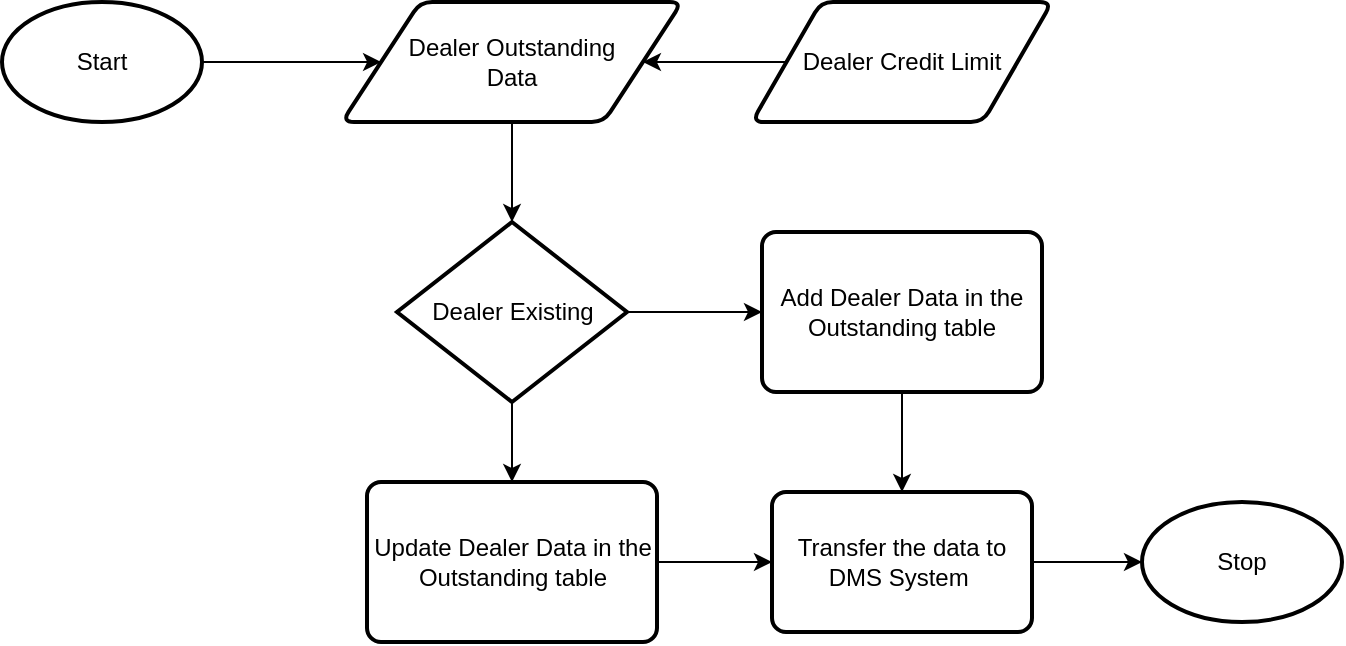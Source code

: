 <mxfile version="20.2.7" type="github">
  <diagram id="OeIVgRPOdDcChl_2pLRW" name="Page-1">
    <mxGraphModel dx="868" dy="393" grid="1" gridSize="10" guides="1" tooltips="1" connect="1" arrows="1" fold="1" page="1" pageScale="1" pageWidth="850" pageHeight="1100" math="0" shadow="0">
      <root>
        <mxCell id="0" />
        <mxCell id="1" parent="0" />
        <mxCell id="Fr9-sZ-vN5jVL0prdsmp-11" style="edgeStyle=orthogonalEdgeStyle;rounded=0;orthogonalLoop=1;jettySize=auto;html=1;" edge="1" parent="1" source="Fr9-sZ-vN5jVL0prdsmp-2" target="Fr9-sZ-vN5jVL0prdsmp-3">
          <mxGeometry relative="1" as="geometry" />
        </mxCell>
        <mxCell id="Fr9-sZ-vN5jVL0prdsmp-2" value="Start" style="strokeWidth=2;html=1;shape=mxgraph.flowchart.start_1;whiteSpace=wrap;" vertex="1" parent="1">
          <mxGeometry x="50" y="60" width="100" height="60" as="geometry" />
        </mxCell>
        <mxCell id="Fr9-sZ-vN5jVL0prdsmp-13" style="edgeStyle=orthogonalEdgeStyle;rounded=0;orthogonalLoop=1;jettySize=auto;html=1;" edge="1" parent="1" source="Fr9-sZ-vN5jVL0prdsmp-3" target="Fr9-sZ-vN5jVL0prdsmp-4">
          <mxGeometry relative="1" as="geometry" />
        </mxCell>
        <mxCell id="Fr9-sZ-vN5jVL0prdsmp-3" value="Dealer Outstanding &lt;br&gt;Data" style="shape=parallelogram;html=1;strokeWidth=2;perimeter=parallelogramPerimeter;whiteSpace=wrap;rounded=1;arcSize=12;size=0.23;" vertex="1" parent="1">
          <mxGeometry x="220" y="60" width="170" height="60" as="geometry" />
        </mxCell>
        <mxCell id="Fr9-sZ-vN5jVL0prdsmp-14" value="" style="edgeStyle=orthogonalEdgeStyle;rounded=0;orthogonalLoop=1;jettySize=auto;html=1;" edge="1" parent="1" source="Fr9-sZ-vN5jVL0prdsmp-4" target="Fr9-sZ-vN5jVL0prdsmp-7">
          <mxGeometry relative="1" as="geometry" />
        </mxCell>
        <mxCell id="Fr9-sZ-vN5jVL0prdsmp-15" value="" style="edgeStyle=orthogonalEdgeStyle;rounded=0;orthogonalLoop=1;jettySize=auto;html=1;" edge="1" parent="1" source="Fr9-sZ-vN5jVL0prdsmp-4" target="Fr9-sZ-vN5jVL0prdsmp-5">
          <mxGeometry relative="1" as="geometry" />
        </mxCell>
        <mxCell id="Fr9-sZ-vN5jVL0prdsmp-4" value="Dealer Existing" style="strokeWidth=2;html=1;shape=mxgraph.flowchart.decision;whiteSpace=wrap;" vertex="1" parent="1">
          <mxGeometry x="247.5" y="170" width="115" height="90" as="geometry" />
        </mxCell>
        <mxCell id="Fr9-sZ-vN5jVL0prdsmp-18" value="" style="edgeStyle=orthogonalEdgeStyle;rounded=0;orthogonalLoop=1;jettySize=auto;html=1;" edge="1" parent="1" source="Fr9-sZ-vN5jVL0prdsmp-5" target="Fr9-sZ-vN5jVL0prdsmp-9">
          <mxGeometry relative="1" as="geometry" />
        </mxCell>
        <mxCell id="Fr9-sZ-vN5jVL0prdsmp-5" value="Add Dealer Data in the Outstanding table" style="rounded=1;whiteSpace=wrap;html=1;absoluteArcSize=1;arcSize=14;strokeWidth=2;" vertex="1" parent="1">
          <mxGeometry x="430" y="175" width="140" height="80" as="geometry" />
        </mxCell>
        <mxCell id="Fr9-sZ-vN5jVL0prdsmp-17" value="" style="edgeStyle=orthogonalEdgeStyle;rounded=0;orthogonalLoop=1;jettySize=auto;html=1;" edge="1" parent="1" source="Fr9-sZ-vN5jVL0prdsmp-7" target="Fr9-sZ-vN5jVL0prdsmp-9">
          <mxGeometry relative="1" as="geometry" />
        </mxCell>
        <mxCell id="Fr9-sZ-vN5jVL0prdsmp-7" value="Update Dealer Data in the Outstanding table" style="rounded=1;whiteSpace=wrap;html=1;absoluteArcSize=1;arcSize=14;strokeWidth=2;" vertex="1" parent="1">
          <mxGeometry x="232.5" y="300" width="145" height="80" as="geometry" />
        </mxCell>
        <mxCell id="Fr9-sZ-vN5jVL0prdsmp-19" value="" style="edgeStyle=orthogonalEdgeStyle;rounded=0;orthogonalLoop=1;jettySize=auto;html=1;" edge="1" parent="1" source="Fr9-sZ-vN5jVL0prdsmp-8" target="Fr9-sZ-vN5jVL0prdsmp-3">
          <mxGeometry relative="1" as="geometry" />
        </mxCell>
        <mxCell id="Fr9-sZ-vN5jVL0prdsmp-8" value="Dealer Credit Limit" style="shape=parallelogram;html=1;strokeWidth=2;perimeter=parallelogramPerimeter;whiteSpace=wrap;rounded=1;arcSize=12;size=0.23;" vertex="1" parent="1">
          <mxGeometry x="425" y="60" width="150" height="60" as="geometry" />
        </mxCell>
        <mxCell id="Fr9-sZ-vN5jVL0prdsmp-20" value="" style="edgeStyle=orthogonalEdgeStyle;rounded=0;orthogonalLoop=1;jettySize=auto;html=1;" edge="1" parent="1" source="Fr9-sZ-vN5jVL0prdsmp-9" target="Fr9-sZ-vN5jVL0prdsmp-10">
          <mxGeometry relative="1" as="geometry" />
        </mxCell>
        <mxCell id="Fr9-sZ-vN5jVL0prdsmp-9" value="Transfer the data to DMS System&amp;nbsp;" style="rounded=1;whiteSpace=wrap;html=1;absoluteArcSize=1;arcSize=14;strokeWidth=2;" vertex="1" parent="1">
          <mxGeometry x="435" y="305" width="130" height="70" as="geometry" />
        </mxCell>
        <mxCell id="Fr9-sZ-vN5jVL0prdsmp-10" value="Stop" style="strokeWidth=2;html=1;shape=mxgraph.flowchart.start_1;whiteSpace=wrap;" vertex="1" parent="1">
          <mxGeometry x="620" y="310" width="100" height="60" as="geometry" />
        </mxCell>
      </root>
    </mxGraphModel>
  </diagram>
</mxfile>
